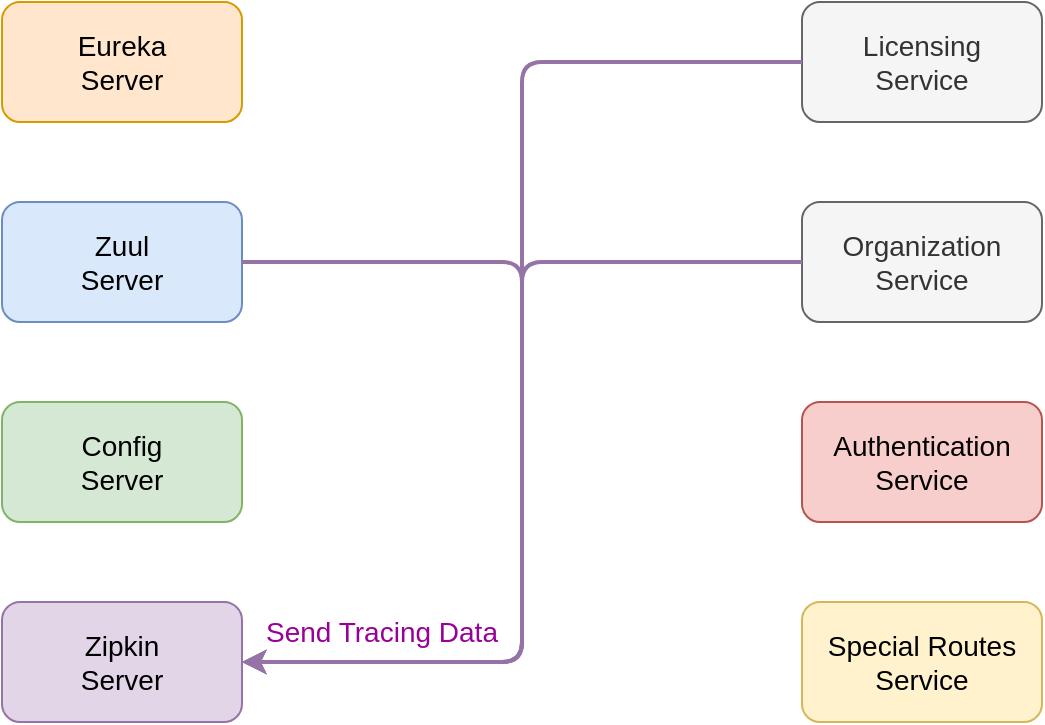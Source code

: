 <mxfile version="10.7.5" type="device"><diagram id="78axRcpWXTvuaNpvbFjN" name="Page-1"><mxGraphModel dx="1158" dy="647" grid="1" gridSize="10" guides="1" tooltips="1" connect="1" arrows="1" fold="1" page="1" pageScale="1" pageWidth="2000" pageHeight="2000" math="0" shadow="0"><root><mxCell id="0"/><mxCell id="1" parent="0"/><mxCell id="dm9B1vMJWw8DZnSAPgS3-1" value="&lt;font style=&quot;font-size: 14px&quot;&gt;Eureka&lt;br&gt;Server&lt;/font&gt;&lt;br&gt;" style="rounded=1;whiteSpace=wrap;html=1;fillColor=#ffe6cc;strokeColor=#d79b00;" parent="1" vertex="1"><mxGeometry x="240" y="320" width="120" height="60" as="geometry"/></mxCell><mxCell id="dm9B1vMJWw8DZnSAPgS3-2" value="&lt;span style=&quot;font-size: 14px&quot;&gt;Zuul&lt;br&gt;Server&lt;br&gt;&lt;/span&gt;" style="rounded=1;whiteSpace=wrap;html=1;fillColor=#dae8fc;strokeColor=#6c8ebf;" parent="1" vertex="1"><mxGeometry x="240" y="420" width="120" height="60" as="geometry"/></mxCell><mxCell id="dm9B1vMJWw8DZnSAPgS3-3" value="&lt;span style=&quot;font-size: 14px&quot;&gt;Config&lt;br&gt;Server&lt;br&gt;&lt;/span&gt;" style="rounded=1;whiteSpace=wrap;html=1;fillColor=#d5e8d4;strokeColor=#82b366;" parent="1" vertex="1"><mxGeometry x="240" y="520" width="120" height="60" as="geometry"/></mxCell><mxCell id="dm9B1vMJWw8DZnSAPgS3-4" value="&lt;span style=&quot;font-size: 14px&quot;&gt;Zipkin&lt;br&gt;Server&lt;br&gt;&lt;/span&gt;" style="rounded=1;whiteSpace=wrap;html=1;fillColor=#e1d5e7;strokeColor=#9673a6;" parent="1" vertex="1"><mxGeometry x="240" y="620" width="120" height="60" as="geometry"/></mxCell><mxCell id="dm9B1vMJWw8DZnSAPgS3-5" value="&lt;font style=&quot;font-size: 14px&quot;&gt;Licensing&lt;br&gt;Service&lt;/font&gt;&lt;br&gt;" style="rounded=1;whiteSpace=wrap;html=1;fillColor=#f5f5f5;strokeColor=#666666;fontColor=#333333;" parent="1" vertex="1"><mxGeometry x="640" y="320" width="120" height="60" as="geometry"/></mxCell><mxCell id="dm9B1vMJWw8DZnSAPgS3-6" value="&lt;span style=&quot;font-size: 14px&quot;&gt;Organization&lt;br&gt;Service&lt;br&gt;&lt;/span&gt;" style="rounded=1;whiteSpace=wrap;html=1;fillColor=#f5f5f5;strokeColor=#666666;fontColor=#333333;" parent="1" vertex="1"><mxGeometry x="640" y="420" width="120" height="60" as="geometry"/></mxCell><mxCell id="dm9B1vMJWw8DZnSAPgS3-7" value="&lt;span style=&quot;font-size: 14px&quot;&gt;Authentication&lt;br&gt;Service&lt;br&gt;&lt;/span&gt;" style="rounded=1;whiteSpace=wrap;html=1;fillColor=#f8cecc;strokeColor=#b85450;" parent="1" vertex="1"><mxGeometry x="640" y="520" width="120" height="60" as="geometry"/></mxCell><mxCell id="dm9B1vMJWw8DZnSAPgS3-8" value="&lt;span style=&quot;font-size: 14px&quot;&gt;Special Routes&lt;br&gt;Service&lt;br&gt;&lt;/span&gt;" style="rounded=1;whiteSpace=wrap;html=1;fillColor=#fff2cc;strokeColor=#d6b656;" parent="1" vertex="1"><mxGeometry x="640" y="620" width="120" height="60" as="geometry"/></mxCell><mxCell id="dm9B1vMJWw8DZnSAPgS3-18" value="" style="endArrow=classic;html=1;fillColor=#e1d5e7;strokeColor=#9673a6;strokeWidth=2;exitX=0;exitY=0.5;exitDx=0;exitDy=0;entryX=1;entryY=0.5;entryDx=0;entryDy=0;" parent="1" source="dm9B1vMJWw8DZnSAPgS3-5" target="dm9B1vMJWw8DZnSAPgS3-4" edge="1"><mxGeometry width="50" height="50" relative="1" as="geometry"><mxPoint x="360" y="550" as="sourcePoint"/><mxPoint x="450" y="760" as="targetPoint"/><Array as="points"><mxPoint x="500" y="350"/><mxPoint x="500" y="650"/></Array></mxGeometry></mxCell><mxCell id="dm9B1vMJWw8DZnSAPgS3-20" value="&lt;font color=&quot;#990099&quot;&gt;&lt;span style=&quot;font-size: 14px&quot;&gt;Send Tracing Data&lt;/span&gt;&lt;/font&gt;" style="text;html=1;strokeColor=none;fillColor=none;align=center;verticalAlign=middle;whiteSpace=wrap;rounded=0;" parent="1" vertex="1"><mxGeometry x="370" y="620" width="120" height="30" as="geometry"/></mxCell><mxCell id="2QvBUNbDqIRcNMD8txNo-1" value="" style="endArrow=classic;html=1;fillColor=#e1d5e7;strokeColor=#9673a6;strokeWidth=2;exitX=0;exitY=0.5;exitDx=0;exitDy=0;" edge="1" parent="1" source="dm9B1vMJWw8DZnSAPgS3-6"><mxGeometry width="50" height="50" relative="1" as="geometry"><mxPoint x="910" y="550" as="sourcePoint"/><mxPoint x="360" y="650" as="targetPoint"/><Array as="points"><mxPoint x="500" y="450"/><mxPoint x="500" y="650"/></Array></mxGeometry></mxCell><mxCell id="2QvBUNbDqIRcNMD8txNo-2" value="" style="endArrow=classic;html=1;fillColor=#e1d5e7;strokeColor=#9673a6;strokeWidth=2;exitX=1;exitY=0.5;exitDx=0;exitDy=0;entryX=1;entryY=0.5;entryDx=0;entryDy=0;" edge="1" parent="1" source="dm9B1vMJWw8DZnSAPgS3-2" target="dm9B1vMJWw8DZnSAPgS3-4"><mxGeometry width="50" height="50" relative="1" as="geometry"><mxPoint x="500" y="750" as="sourcePoint"/><mxPoint x="220" y="1050" as="targetPoint"/><Array as="points"><mxPoint x="500" y="450"/><mxPoint x="500" y="650"/></Array></mxGeometry></mxCell></root></mxGraphModel></diagram></mxfile>